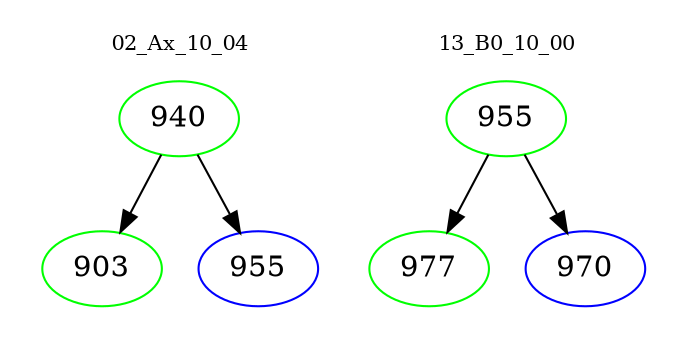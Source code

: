 digraph{
subgraph cluster_0 {
color = white
label = "02_Ax_10_04";
fontsize=10;
T0_940 [label="940", color="green"]
T0_940 -> T0_903 [color="black"]
T0_903 [label="903", color="green"]
T0_940 -> T0_955 [color="black"]
T0_955 [label="955", color="blue"]
}
subgraph cluster_1 {
color = white
label = "13_B0_10_00";
fontsize=10;
T1_955 [label="955", color="green"]
T1_955 -> T1_977 [color="black"]
T1_977 [label="977", color="green"]
T1_955 -> T1_970 [color="black"]
T1_970 [label="970", color="blue"]
}
}
